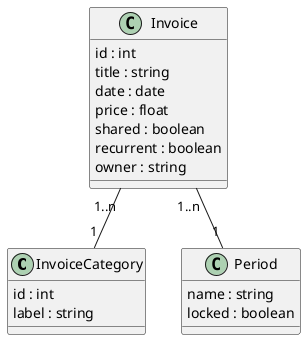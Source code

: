 @startuml

class InvoiceCategory {
  id : int
  label : string
}

class Period {
  name : string
  locked : boolean
}

class Invoice {
  id : int
  title : string
  date : date
  price : float
  shared : boolean
  recurrent : boolean
  owner : string
}

Invoice "1..n"--"1" Period
Invoice "1..n"--"1" InvoiceCategory

@enduml